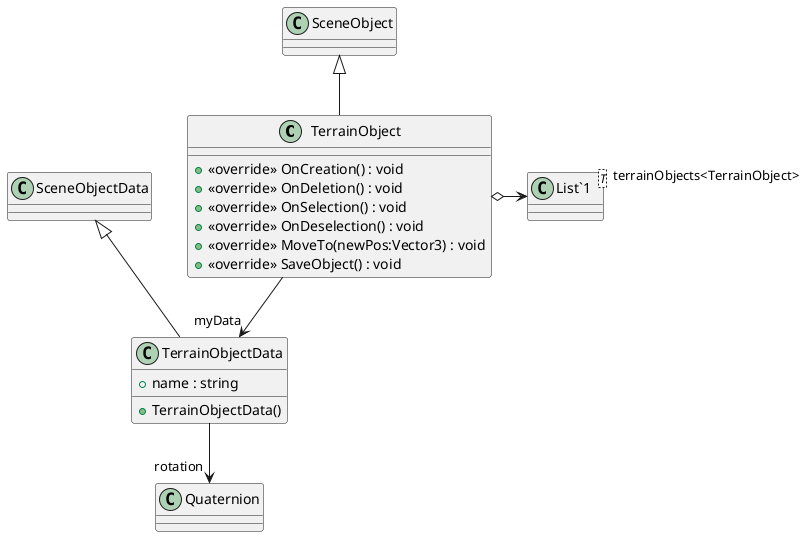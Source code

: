 @startuml
class TerrainObject {
    + <<override>> OnCreation() : void
    + <<override>> OnDeletion() : void
    + <<override>> OnSelection() : void
    + <<override>> OnDeselection() : void
    + <<override>> MoveTo(newPos:Vector3) : void
    + <<override>> SaveObject() : void
}
class TerrainObjectData {
    + name : string
    + TerrainObjectData()
}
class "List`1"<T> {
}
SceneObject <|-- TerrainObject
TerrainObject o-> "terrainObjects<TerrainObject>" "List`1"
TerrainObject --> "myData" TerrainObjectData
SceneObjectData <|-- TerrainObjectData
TerrainObjectData --> "rotation" Quaternion
@enduml
